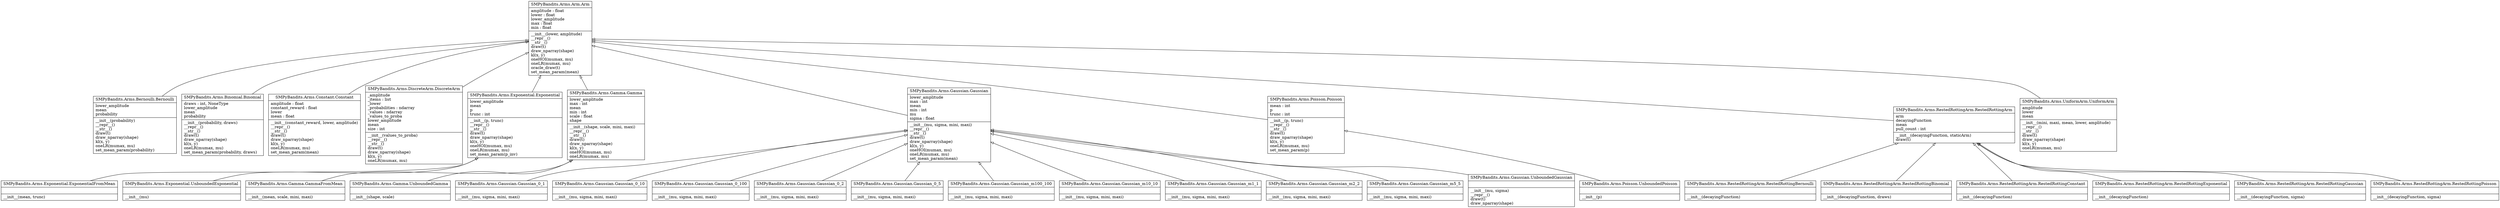 digraph "classes_SMPyBandits.Arms" {
charset="utf-8"
rankdir=BT
"0" [label="{SMPyBandits.Arms.Arm.Arm|amplitude : float\llower : float\llower_amplitude\lmax : float\lmin : float\l|__init__(lower, amplitude)\l__repr__()\l__str__()\ldraw(t)\ldraw_nparray(shape)\lkl(x, y)\loneHOI(mumax, mu)\loneLR(mumax, mu)\loracle_draw(t)\lset_mean_param(mean)\l}", shape="record"];
"1" [label="{SMPyBandits.Arms.Bernoulli.Bernoulli|lower_amplitude\lmean\lprobability\l|__init__(probability)\l__repr__()\l__str__()\ldraw(t)\ldraw_nparray(shape)\lkl(x, y)\loneLR(mumax, mu)\lset_mean_param(probability)\l}", shape="record"];
"2" [label="{SMPyBandits.Arms.Binomial.Binomial|draws : int, NoneType\llower_amplitude\lmean\lprobability\l|__init__(probability, draws)\l__repr__()\l__str__()\ldraw(t)\ldraw_nparray(shape)\lkl(x, y)\loneLR(mumax, mu)\lset_mean_param(probability, draws)\l}", shape="record"];
"3" [label="{SMPyBandits.Arms.Constant.Constant|amplitude : float\lconstant_reward : float\llower\lmean : float\l|__init__(constant_reward, lower, amplitude)\l__repr__()\l__str__()\ldraw(t)\ldraw_nparray(shape)\lkl(x, y)\loneLR(mumax, mu)\lset_mean_param(mean)\l}", shape="record"];
"4" [label="{SMPyBandits.Arms.DiscreteArm.DiscreteArm|_amplitude\l_items : list\l_lower\l_probabilities : ndarray\l_values : ndarray\l_values_to_proba\llower_amplitude\lmean\lsize : int\l|__init__(values_to_proba)\l__repr__()\l__str__()\ldraw(t)\ldraw_nparray(shape)\lkl(x, y)\loneLR(mumax, mu)\l}", shape="record"];
"5" [label="{SMPyBandits.Arms.Exponential.Exponential|lower_amplitude\lmean\lp\ltrunc : int\l|__init__(p, trunc)\l__repr__()\l__str__()\ldraw(t)\ldraw_nparray(shape)\lkl(x, y)\loneHOI(mumax, mu)\loneLR(mumax, mu)\lset_mean_param(p_inv)\l}", shape="record"];
"6" [label="{SMPyBandits.Arms.Exponential.ExponentialFromMean|\l|__init__(mean, trunc)\l}", shape="record"];
"7" [label="{SMPyBandits.Arms.Exponential.UnboundedExponential|\l|__init__(mu)\l}", shape="record"];
"8" [label="{SMPyBandits.Arms.Gamma.Gamma|lower_amplitude\lmax : int\lmean\lmin : int\lscale : float\lshape\l|__init__(shape, scale, mini, maxi)\l__repr__()\l__str__()\ldraw(t)\ldraw_nparray(shape)\lkl(x, y)\loneHOI(mumax, mu)\loneLR(mumax, mu)\l}", shape="record"];
"9" [label="{SMPyBandits.Arms.Gamma.GammaFromMean|\l|__init__(mean, scale, mini, maxi)\l}", shape="record"];
"10" [label="{SMPyBandits.Arms.Gamma.UnboundedGamma|\l|__init__(shape, scale)\l}", shape="record"];
"11" [label="{SMPyBandits.Arms.Gaussian.Gaussian|lower_amplitude\lmax : int\lmean\lmin : int\lmu\lsigma : float\l|__init__(mu, sigma, mini, maxi)\l__repr__()\l__str__()\ldraw(t)\ldraw_nparray(shape)\lkl(x, y)\loneHOI(mumax, mu)\loneLR(mumax, mu)\lset_mean_param(mean)\l}", shape="record"];
"12" [label="{SMPyBandits.Arms.Gaussian.Gaussian_0_1|\l|__init__(mu, sigma, mini, maxi)\l}", shape="record"];
"13" [label="{SMPyBandits.Arms.Gaussian.Gaussian_0_10|\l|__init__(mu, sigma, mini, maxi)\l}", shape="record"];
"14" [label="{SMPyBandits.Arms.Gaussian.Gaussian_0_100|\l|__init__(mu, sigma, mini, maxi)\l}", shape="record"];
"15" [label="{SMPyBandits.Arms.Gaussian.Gaussian_0_2|\l|__init__(mu, sigma, mini, maxi)\l}", shape="record"];
"16" [label="{SMPyBandits.Arms.Gaussian.Gaussian_0_5|\l|__init__(mu, sigma, mini, maxi)\l}", shape="record"];
"17" [label="{SMPyBandits.Arms.Gaussian.Gaussian_m100_100|\l|__init__(mu, sigma, mini, maxi)\l}", shape="record"];
"18" [label="{SMPyBandits.Arms.Gaussian.Gaussian_m10_10|\l|__init__(mu, sigma, mini, maxi)\l}", shape="record"];
"19" [label="{SMPyBandits.Arms.Gaussian.Gaussian_m1_1|\l|__init__(mu, sigma, mini, maxi)\l}", shape="record"];
"20" [label="{SMPyBandits.Arms.Gaussian.Gaussian_m2_2|\l|__init__(mu, sigma, mini, maxi)\l}", shape="record"];
"21" [label="{SMPyBandits.Arms.Gaussian.Gaussian_m5_5|\l|__init__(mu, sigma, mini, maxi)\l}", shape="record"];
"22" [label="{SMPyBandits.Arms.Gaussian.UnboundedGaussian|\l|__init__(mu, sigma)\l__repr__()\ldraw(t)\ldraw_nparray(shape)\l}", shape="record"];
"23" [label="{SMPyBandits.Arms.Poisson.Poisson|mean : int\lp\ltrunc : int\l|__init__(p, trunc)\l__repr__()\l__str__()\ldraw(t)\ldraw_nparray(shape)\lkl(x, y)\loneLR(mumax, mu)\lset_mean_param(p)\l}", shape="record"];
"24" [label="{SMPyBandits.Arms.Poisson.UnboundedPoisson|\l|__init__(p)\l}", shape="record"];
"25" [label="{SMPyBandits.Arms.RestedRottingArm.RestedRottingArm|arm\ldecayingFunction\lmean\lpull_count : int\l|__init__(decayingFunction, staticArm)\ldraw(t)\l}", shape="record"];
"26" [label="{SMPyBandits.Arms.RestedRottingArm.RestedRottingBernoulli|\l|__init__(decayingFunction)\l}", shape="record"];
"27" [label="{SMPyBandits.Arms.RestedRottingArm.RestedRottingBinomial|\l|__init__(decayingFunction, draws)\l}", shape="record"];
"28" [label="{SMPyBandits.Arms.RestedRottingArm.RestedRottingConstant|\l|__init__(decayingFunction)\l}", shape="record"];
"29" [label="{SMPyBandits.Arms.RestedRottingArm.RestedRottingExponential|\l|__init__(decayingFunction)\l}", shape="record"];
"30" [label="{SMPyBandits.Arms.RestedRottingArm.RestedRottingGaussian|\l|__init__(decayingFunction, sigma)\l}", shape="record"];
"31" [label="{SMPyBandits.Arms.RestedRottingArm.RestedRottingPoisson|\l|__init__(decayingFunction, sigma)\l}", shape="record"];
"32" [label="{SMPyBandits.Arms.UniformArm.UniformArm|amplitude\llower\lmean\l|__init__(mini, maxi, mean, lower, amplitude)\l__repr__()\l__str__()\ldraw(t)\ldraw_nparray(shape)\lkl(x, y)\loneLR(mumax, mu)\l}", shape="record"];
"1" -> "0" [arrowhead="empty", arrowtail="none"];
"2" -> "0" [arrowhead="empty", arrowtail="none"];
"3" -> "0" [arrowhead="empty", arrowtail="none"];
"4" -> "0" [arrowhead="empty", arrowtail="none"];
"5" -> "0" [arrowhead="empty", arrowtail="none"];
"6" -> "5" [arrowhead="empty", arrowtail="none"];
"7" -> "5" [arrowhead="empty", arrowtail="none"];
"8" -> "0" [arrowhead="empty", arrowtail="none"];
"9" -> "8" [arrowhead="empty", arrowtail="none"];
"10" -> "8" [arrowhead="empty", arrowtail="none"];
"11" -> "0" [arrowhead="empty", arrowtail="none"];
"12" -> "11" [arrowhead="empty", arrowtail="none"];
"13" -> "11" [arrowhead="empty", arrowtail="none"];
"14" -> "11" [arrowhead="empty", arrowtail="none"];
"15" -> "11" [arrowhead="empty", arrowtail="none"];
"16" -> "11" [arrowhead="empty", arrowtail="none"];
"17" -> "11" [arrowhead="empty", arrowtail="none"];
"18" -> "11" [arrowhead="empty", arrowtail="none"];
"19" -> "11" [arrowhead="empty", arrowtail="none"];
"20" -> "11" [arrowhead="empty", arrowtail="none"];
"21" -> "11" [arrowhead="empty", arrowtail="none"];
"22" -> "11" [arrowhead="empty", arrowtail="none"];
"23" -> "0" [arrowhead="empty", arrowtail="none"];
"24" -> "23" [arrowhead="empty", arrowtail="none"];
"25" -> "0" [arrowhead="empty", arrowtail="none"];
"26" -> "25" [arrowhead="empty", arrowtail="none"];
"27" -> "25" [arrowhead="empty", arrowtail="none"];
"28" -> "25" [arrowhead="empty", arrowtail="none"];
"29" -> "25" [arrowhead="empty", arrowtail="none"];
"30" -> "25" [arrowhead="empty", arrowtail="none"];
"31" -> "25" [arrowhead="empty", arrowtail="none"];
"32" -> "0" [arrowhead="empty", arrowtail="none"];
}
